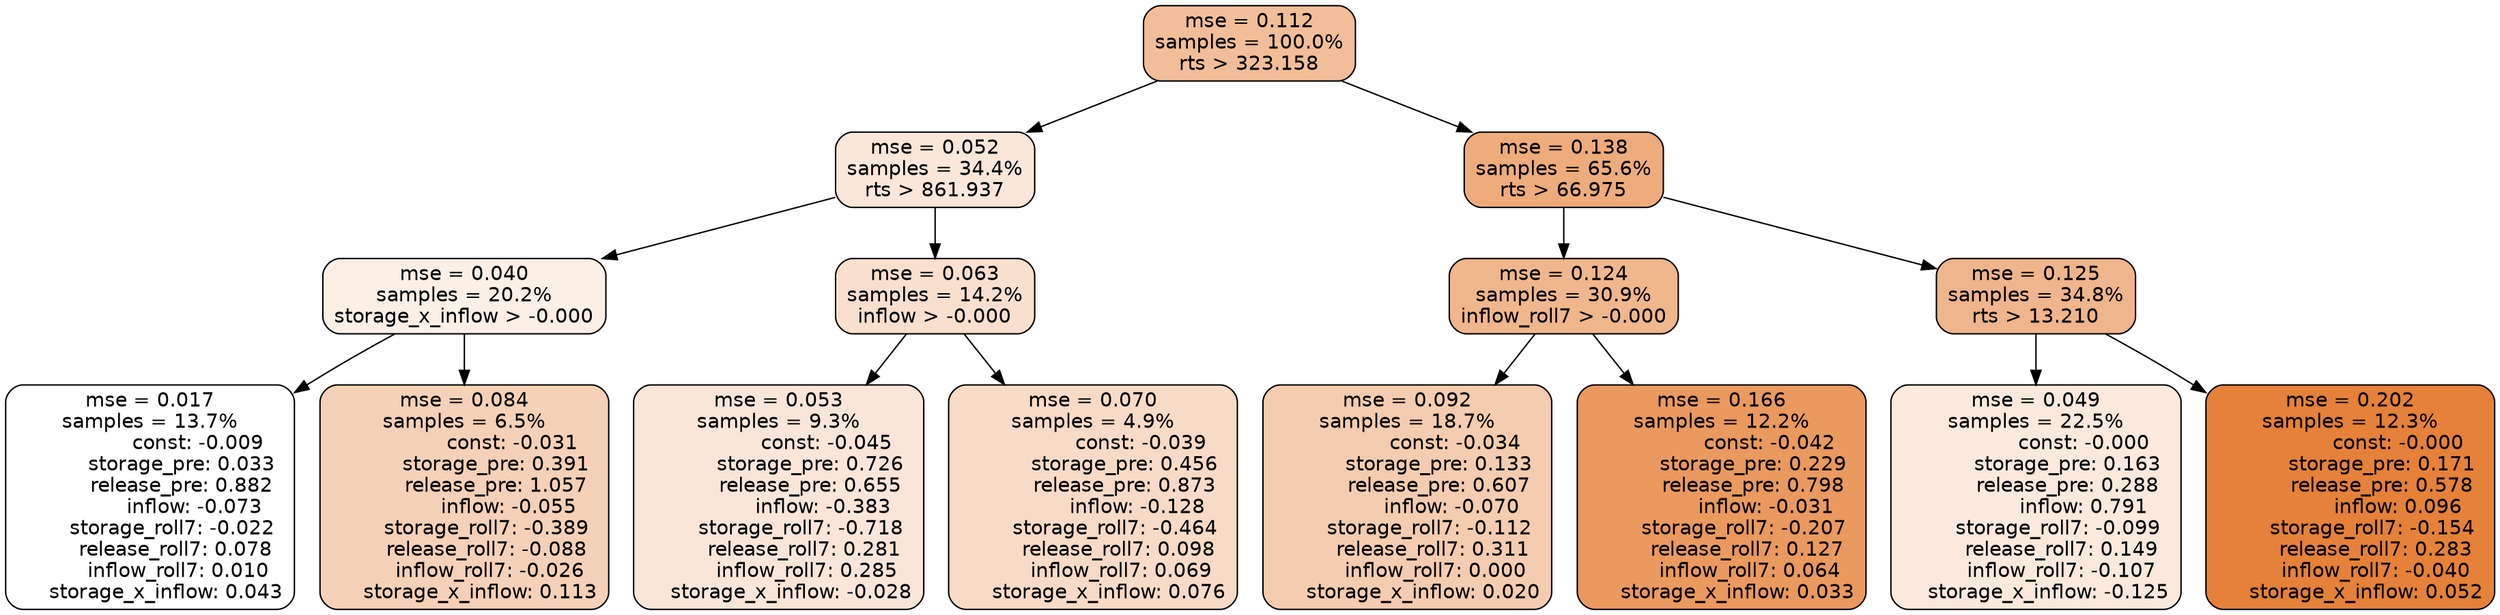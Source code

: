 digraph tree {
node [shape=rectangle, style="filled, rounded", color="black", fontname=helvetica] ;
edge [fontname=helvetica] ;
	"0" [label="mse = 0.112
samples = 100.0%
rts > 323.158", fillcolor="#f1be99"]
	"8" [label="mse = 0.052
samples = 34.4%
rts > 861.937", fillcolor="#fae7d9"]
	"1" [label="mse = 0.138
samples = 65.6%
rts > 66.975", fillcolor="#eeac7d"]
	"9" [label="mse = 0.040
samples = 20.2%
storage_x_inflow > -0.000", fillcolor="#fbefe6"]
	"12" [label="mse = 0.063
samples = 14.2%
inflow > -0.000", fillcolor="#f8dfce"]
	"5" [label="mse = 0.124
samples = 30.9%
inflow_roll7 > -0.000", fillcolor="#f0b68c"]
	"2" [label="mse = 0.125
samples = 34.8%
rts > 13.210", fillcolor="#efb58c"]
	"10" [label="mse = 0.017
samples = 13.7%
               const: -0.009
          storage_pre: 0.033
          release_pre: 0.882
              inflow: -0.073
       storage_roll7: -0.022
        release_roll7: 0.078
         inflow_roll7: 0.010
     storage_x_inflow: 0.043", fillcolor="#ffffff"]
	"11" [label="mse = 0.084
samples = 6.5%
               const: -0.031
          storage_pre: 0.391
          release_pre: 1.057
              inflow: -0.055
       storage_roll7: -0.389
       release_roll7: -0.088
        inflow_roll7: -0.026
     storage_x_inflow: 0.113", fillcolor="#f5d1b7"]
	"13" [label="mse = 0.053
samples = 9.3%
               const: -0.045
          storage_pre: 0.726
          release_pre: 0.655
              inflow: -0.383
       storage_roll7: -0.718
        release_roll7: 0.281
         inflow_roll7: 0.285
    storage_x_inflow: -0.028", fillcolor="#fae6d9"]
	"14" [label="mse = 0.070
samples = 4.9%
               const: -0.039
          storage_pre: 0.456
          release_pre: 0.873
              inflow: -0.128
       storage_roll7: -0.464
        release_roll7: 0.098
         inflow_roll7: 0.069
     storage_x_inflow: 0.076", fillcolor="#f7dbc6"]
	"6" [label="mse = 0.092
samples = 18.7%
               const: -0.034
          storage_pre: 0.133
          release_pre: 0.607
              inflow: -0.070
       storage_roll7: -0.112
        release_roll7: 0.311
         inflow_roll7: 0.000
     storage_x_inflow: 0.020", fillcolor="#f4ccaf"]
	"7" [label="mse = 0.166
samples = 12.2%
               const: -0.042
          storage_pre: 0.229
          release_pre: 0.798
              inflow: -0.031
       storage_roll7: -0.207
        release_roll7: 0.127
         inflow_roll7: 0.064
     storage_x_inflow: 0.033", fillcolor="#ea995f"]
	"3" [label="mse = 0.049
samples = 22.5%
               const: -0.000
          storage_pre: 0.163
          release_pre: 0.288
               inflow: 0.791
       storage_roll7: -0.099
        release_roll7: 0.149
        inflow_roll7: -0.107
    storage_x_inflow: -0.125", fillcolor="#fae9dc"]
	"4" [label="mse = 0.202
samples = 12.3%
               const: -0.000
          storage_pre: 0.171
          release_pre: 0.578
               inflow: 0.096
       storage_roll7: -0.154
        release_roll7: 0.283
        inflow_roll7: -0.040
     storage_x_inflow: 0.052", fillcolor="#e58139"]

	"0" -> "1"
	"0" -> "8"
	"8" -> "9"
	"8" -> "12"
	"1" -> "2"
	"1" -> "5"
	"9" -> "10"
	"9" -> "11"
	"12" -> "13"
	"12" -> "14"
	"5" -> "6"
	"5" -> "7"
	"2" -> "3"
	"2" -> "4"
}